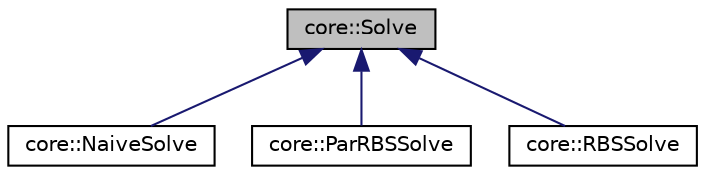 digraph "core::Solve"
{
 // LATEX_PDF_SIZE
  edge [fontname="Helvetica",fontsize="10",labelfontname="Helvetica",labelfontsize="10"];
  node [fontname="Helvetica",fontsize="10",shape=record];
  Node1 [label="core::Solve",height=0.2,width=0.4,color="black", fillcolor="grey75", style="filled", fontcolor="black",tooltip="The core class that performs all actions related to solving SAT."];
  Node1 -> Node2 [dir="back",color="midnightblue",fontsize="10",style="solid"];
  Node2 [label="core::NaiveSolve",height=0.2,width=0.4,color="black", fillcolor="white", style="filled",URL="$classcore_1_1NaiveSolve.html",tooltip="Naively solves SAT using the specified solver."];
  Node1 -> Node3 [dir="back",color="midnightblue",fontsize="10",style="solid"];
  Node3 [label="core::ParRBSSolve",height=0.2,width=0.4,color="black", fillcolor="white", style="filled",URL="$classcore_1_1ParRBSSolve.html",tooltip="This class solves SAT in the following way:"];
  Node1 -> Node4 [dir="back",color="midnightblue",fontsize="10",style="solid"];
  Node4 [label="core::RBSSolve",height=0.2,width=0.4,color="black", fillcolor="white", style="filled",URL="$classcore_1_1RBSSolve.html",tooltip="This class solves SAT in the following way:"];
}
